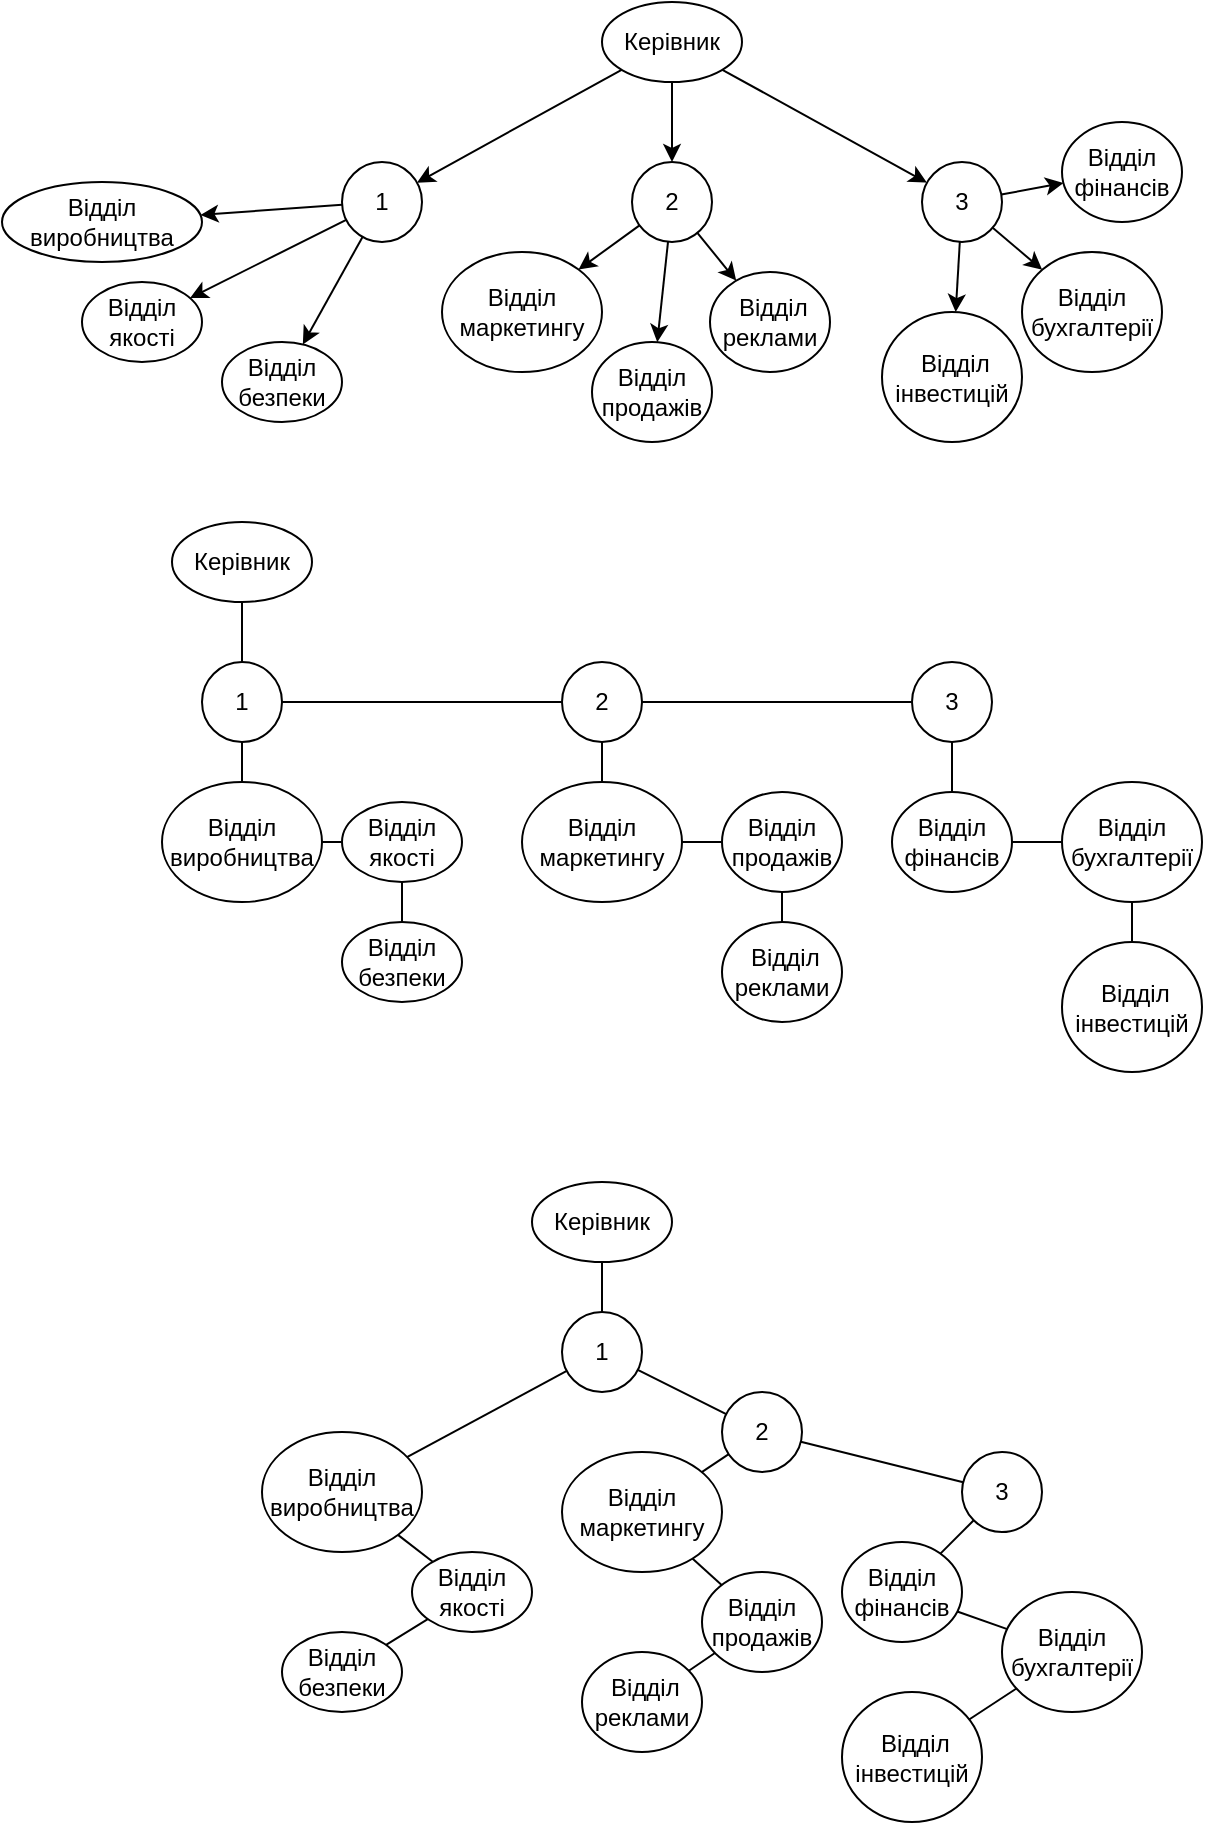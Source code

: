 <mxfile version="22.0.8" type="device">
  <diagram name="Страница — 1" id="-HxmSBmulutoMmKue4LQ">
    <mxGraphModel dx="1026" dy="568" grid="1" gridSize="10" guides="1" tooltips="1" connect="1" arrows="1" fold="1" page="1" pageScale="1" pageWidth="827" pageHeight="1169" math="0" shadow="0">
      <root>
        <mxCell id="0" />
        <mxCell id="1" parent="0" />
        <mxCell id="ODKjQ-sCagSUDkUFFcM--5" style="rounded=0;orthogonalLoop=1;jettySize=auto;html=1;" edge="1" parent="1" source="ODKjQ-sCagSUDkUFFcM--1" target="ODKjQ-sCagSUDkUFFcM--2">
          <mxGeometry relative="1" as="geometry" />
        </mxCell>
        <mxCell id="ODKjQ-sCagSUDkUFFcM--6" style="edgeStyle=orthogonalEdgeStyle;rounded=0;orthogonalLoop=1;jettySize=auto;html=1;" edge="1" parent="1" source="ODKjQ-sCagSUDkUFFcM--1" target="ODKjQ-sCagSUDkUFFcM--3">
          <mxGeometry relative="1" as="geometry" />
        </mxCell>
        <mxCell id="ODKjQ-sCagSUDkUFFcM--7" style="rounded=0;orthogonalLoop=1;jettySize=auto;html=1;" edge="1" parent="1" source="ODKjQ-sCagSUDkUFFcM--1" target="ODKjQ-sCagSUDkUFFcM--4">
          <mxGeometry relative="1" as="geometry" />
        </mxCell>
        <mxCell id="ODKjQ-sCagSUDkUFFcM--1" value="Керівник" style="ellipse;whiteSpace=wrap;html=1;" vertex="1" parent="1">
          <mxGeometry x="360" y="80" width="70" height="40" as="geometry" />
        </mxCell>
        <mxCell id="ODKjQ-sCagSUDkUFFcM--11" style="rounded=0;orthogonalLoop=1;jettySize=auto;html=1;" edge="1" parent="1" source="ODKjQ-sCagSUDkUFFcM--2" target="ODKjQ-sCagSUDkUFFcM--8">
          <mxGeometry relative="1" as="geometry" />
        </mxCell>
        <mxCell id="ODKjQ-sCagSUDkUFFcM--12" style="rounded=0;orthogonalLoop=1;jettySize=auto;html=1;" edge="1" parent="1" source="ODKjQ-sCagSUDkUFFcM--2" target="ODKjQ-sCagSUDkUFFcM--9">
          <mxGeometry relative="1" as="geometry" />
        </mxCell>
        <mxCell id="ODKjQ-sCagSUDkUFFcM--13" style="rounded=0;orthogonalLoop=1;jettySize=auto;html=1;" edge="1" parent="1" source="ODKjQ-sCagSUDkUFFcM--2" target="ODKjQ-sCagSUDkUFFcM--10">
          <mxGeometry relative="1" as="geometry" />
        </mxCell>
        <mxCell id="ODKjQ-sCagSUDkUFFcM--2" value="1" style="ellipse;whiteSpace=wrap;html=1;" vertex="1" parent="1">
          <mxGeometry x="230" y="160" width="40" height="40" as="geometry" />
        </mxCell>
        <mxCell id="ODKjQ-sCagSUDkUFFcM--17" style="rounded=0;orthogonalLoop=1;jettySize=auto;html=1;entryX=1;entryY=0;entryDx=0;entryDy=0;" edge="1" parent="1" source="ODKjQ-sCagSUDkUFFcM--3" target="ODKjQ-sCagSUDkUFFcM--14">
          <mxGeometry relative="1" as="geometry" />
        </mxCell>
        <mxCell id="ODKjQ-sCagSUDkUFFcM--18" style="rounded=0;orthogonalLoop=1;jettySize=auto;html=1;" edge="1" parent="1" source="ODKjQ-sCagSUDkUFFcM--3" target="ODKjQ-sCagSUDkUFFcM--15">
          <mxGeometry relative="1" as="geometry" />
        </mxCell>
        <mxCell id="ODKjQ-sCagSUDkUFFcM--19" style="rounded=0;orthogonalLoop=1;jettySize=auto;html=1;" edge="1" parent="1" source="ODKjQ-sCagSUDkUFFcM--3" target="ODKjQ-sCagSUDkUFFcM--16">
          <mxGeometry relative="1" as="geometry" />
        </mxCell>
        <mxCell id="ODKjQ-sCagSUDkUFFcM--3" value="2" style="ellipse;whiteSpace=wrap;html=1;" vertex="1" parent="1">
          <mxGeometry x="375" y="160" width="40" height="40" as="geometry" />
        </mxCell>
        <mxCell id="ODKjQ-sCagSUDkUFFcM--22" style="rounded=0;orthogonalLoop=1;jettySize=auto;html=1;" edge="1" parent="1" source="ODKjQ-sCagSUDkUFFcM--4" target="ODKjQ-sCagSUDkUFFcM--21">
          <mxGeometry relative="1" as="geometry" />
        </mxCell>
        <mxCell id="ODKjQ-sCagSUDkUFFcM--23" style="rounded=0;orthogonalLoop=1;jettySize=auto;html=1;" edge="1" parent="1" source="ODKjQ-sCagSUDkUFFcM--4" target="ODKjQ-sCagSUDkUFFcM--20">
          <mxGeometry relative="1" as="geometry" />
        </mxCell>
        <mxCell id="ODKjQ-sCagSUDkUFFcM--25" style="rounded=0;orthogonalLoop=1;jettySize=auto;html=1;" edge="1" parent="1" source="ODKjQ-sCagSUDkUFFcM--4" target="ODKjQ-sCagSUDkUFFcM--24">
          <mxGeometry relative="1" as="geometry" />
        </mxCell>
        <mxCell id="ODKjQ-sCagSUDkUFFcM--4" value="3" style="ellipse;whiteSpace=wrap;html=1;" vertex="1" parent="1">
          <mxGeometry x="520" y="160" width="40" height="40" as="geometry" />
        </mxCell>
        <mxCell id="ODKjQ-sCagSUDkUFFcM--8" value="Відділ виробництва" style="ellipse;whiteSpace=wrap;html=1;" vertex="1" parent="1">
          <mxGeometry x="60" y="170" width="100" height="40" as="geometry" />
        </mxCell>
        <mxCell id="ODKjQ-sCagSUDkUFFcM--9" value="Відділ якості" style="ellipse;whiteSpace=wrap;html=1;" vertex="1" parent="1">
          <mxGeometry x="100" y="220" width="60" height="40" as="geometry" />
        </mxCell>
        <mxCell id="ODKjQ-sCagSUDkUFFcM--10" value="Відділ безпеки" style="ellipse;whiteSpace=wrap;html=1;" vertex="1" parent="1">
          <mxGeometry x="170" y="250" width="60" height="40" as="geometry" />
        </mxCell>
        <mxCell id="ODKjQ-sCagSUDkUFFcM--14" value="Відділ маркетингу" style="ellipse;whiteSpace=wrap;html=1;" vertex="1" parent="1">
          <mxGeometry x="280" y="205" width="80" height="60" as="geometry" />
        </mxCell>
        <mxCell id="ODKjQ-sCagSUDkUFFcM--15" value="Відділ продажів" style="ellipse;whiteSpace=wrap;html=1;" vertex="1" parent="1">
          <mxGeometry x="355" y="250" width="60" height="50" as="geometry" />
        </mxCell>
        <mxCell id="ODKjQ-sCagSUDkUFFcM--16" value="&amp;nbsp;Відділ реклами" style="ellipse;whiteSpace=wrap;html=1;" vertex="1" parent="1">
          <mxGeometry x="414" y="215" width="60" height="50" as="geometry" />
        </mxCell>
        <mxCell id="ODKjQ-sCagSUDkUFFcM--20" value="Відділ фінансів" style="ellipse;whiteSpace=wrap;html=1;" vertex="1" parent="1">
          <mxGeometry x="590" y="140" width="60" height="50" as="geometry" />
        </mxCell>
        <mxCell id="ODKjQ-sCagSUDkUFFcM--21" value="Відділ бухгалтерії" style="ellipse;whiteSpace=wrap;html=1;" vertex="1" parent="1">
          <mxGeometry x="570" y="205" width="70" height="60" as="geometry" />
        </mxCell>
        <mxCell id="ODKjQ-sCagSUDkUFFcM--24" value="&amp;nbsp;Відділ інвестицій" style="ellipse;whiteSpace=wrap;html=1;" vertex="1" parent="1">
          <mxGeometry x="500" y="235" width="70" height="65" as="geometry" />
        </mxCell>
        <mxCell id="ODKjQ-sCagSUDkUFFcM--30" style="edgeStyle=orthogonalEdgeStyle;rounded=0;orthogonalLoop=1;jettySize=auto;html=1;endArrow=none;endFill=0;" edge="1" parent="1" source="ODKjQ-sCagSUDkUFFcM--26" target="ODKjQ-sCagSUDkUFFcM--27">
          <mxGeometry relative="1" as="geometry" />
        </mxCell>
        <mxCell id="ODKjQ-sCagSUDkUFFcM--26" value="Керівник" style="ellipse;whiteSpace=wrap;html=1;" vertex="1" parent="1">
          <mxGeometry x="145" y="340" width="70" height="40" as="geometry" />
        </mxCell>
        <mxCell id="ODKjQ-sCagSUDkUFFcM--31" style="edgeStyle=orthogonalEdgeStyle;rounded=0;orthogonalLoop=1;jettySize=auto;html=1;endArrow=none;endFill=0;" edge="1" parent="1" source="ODKjQ-sCagSUDkUFFcM--27" target="ODKjQ-sCagSUDkUFFcM--28">
          <mxGeometry relative="1" as="geometry" />
        </mxCell>
        <mxCell id="ODKjQ-sCagSUDkUFFcM--34" style="rounded=0;orthogonalLoop=1;jettySize=auto;html=1;endArrow=none;endFill=0;" edge="1" parent="1" source="ODKjQ-sCagSUDkUFFcM--27" target="ODKjQ-sCagSUDkUFFcM--33">
          <mxGeometry relative="1" as="geometry" />
        </mxCell>
        <mxCell id="ODKjQ-sCagSUDkUFFcM--38" style="edgeStyle=orthogonalEdgeStyle;rounded=0;orthogonalLoop=1;jettySize=auto;html=1;endArrow=none;endFill=0;" edge="1" parent="1" source="ODKjQ-sCagSUDkUFFcM--33" target="ODKjQ-sCagSUDkUFFcM--35">
          <mxGeometry relative="1" as="geometry">
            <Array as="points" />
          </mxGeometry>
        </mxCell>
        <mxCell id="ODKjQ-sCagSUDkUFFcM--27" value="1" style="ellipse;whiteSpace=wrap;html=1;" vertex="1" parent="1">
          <mxGeometry x="160" y="410" width="40" height="40" as="geometry" />
        </mxCell>
        <mxCell id="ODKjQ-sCagSUDkUFFcM--32" style="edgeStyle=orthogonalEdgeStyle;rounded=0;orthogonalLoop=1;jettySize=auto;html=1;endArrow=none;endFill=0;" edge="1" parent="1" source="ODKjQ-sCagSUDkUFFcM--28" target="ODKjQ-sCagSUDkUFFcM--29">
          <mxGeometry relative="1" as="geometry" />
        </mxCell>
        <mxCell id="ODKjQ-sCagSUDkUFFcM--41" value="" style="edgeStyle=orthogonalEdgeStyle;rounded=0;orthogonalLoop=1;jettySize=auto;html=1;endArrow=none;endFill=0;" edge="1" parent="1" source="ODKjQ-sCagSUDkUFFcM--28" target="ODKjQ-sCagSUDkUFFcM--40">
          <mxGeometry relative="1" as="geometry" />
        </mxCell>
        <mxCell id="ODKjQ-sCagSUDkUFFcM--28" value="2" style="ellipse;whiteSpace=wrap;html=1;" vertex="1" parent="1">
          <mxGeometry x="340" y="410" width="40" height="40" as="geometry" />
        </mxCell>
        <mxCell id="ODKjQ-sCagSUDkUFFcM--47" value="" style="edgeStyle=orthogonalEdgeStyle;rounded=0;orthogonalLoop=1;jettySize=auto;html=1;endArrow=none;endFill=0;" edge="1" parent="1" source="ODKjQ-sCagSUDkUFFcM--29" target="ODKjQ-sCagSUDkUFFcM--46">
          <mxGeometry relative="1" as="geometry" />
        </mxCell>
        <mxCell id="ODKjQ-sCagSUDkUFFcM--29" value="3" style="ellipse;whiteSpace=wrap;html=1;" vertex="1" parent="1">
          <mxGeometry x="515" y="410" width="40" height="40" as="geometry" />
        </mxCell>
        <mxCell id="ODKjQ-sCagSUDkUFFcM--33" value="Відділ виробництва" style="ellipse;whiteSpace=wrap;html=1;" vertex="1" parent="1">
          <mxGeometry x="140" y="470" width="80" height="60" as="geometry" />
        </mxCell>
        <mxCell id="ODKjQ-sCagSUDkUFFcM--39" value="" style="edgeStyle=orthogonalEdgeStyle;rounded=0;orthogonalLoop=1;jettySize=auto;html=1;endArrow=none;endFill=0;" edge="1" parent="1" source="ODKjQ-sCagSUDkUFFcM--35" target="ODKjQ-sCagSUDkUFFcM--37">
          <mxGeometry relative="1" as="geometry" />
        </mxCell>
        <mxCell id="ODKjQ-sCagSUDkUFFcM--35" value="Відділ якості" style="ellipse;whiteSpace=wrap;html=1;" vertex="1" parent="1">
          <mxGeometry x="230" y="480" width="60" height="40" as="geometry" />
        </mxCell>
        <mxCell id="ODKjQ-sCagSUDkUFFcM--37" value="Відділ безпеки" style="ellipse;whiteSpace=wrap;html=1;" vertex="1" parent="1">
          <mxGeometry x="230" y="540" width="60" height="40" as="geometry" />
        </mxCell>
        <mxCell id="ODKjQ-sCagSUDkUFFcM--43" value="" style="edgeStyle=orthogonalEdgeStyle;rounded=0;orthogonalLoop=1;jettySize=auto;html=1;endArrow=none;endFill=0;" edge="1" parent="1" source="ODKjQ-sCagSUDkUFFcM--40" target="ODKjQ-sCagSUDkUFFcM--42">
          <mxGeometry relative="1" as="geometry">
            <Array as="points">
              <mxPoint x="410" y="500" />
              <mxPoint x="410" y="500" />
            </Array>
          </mxGeometry>
        </mxCell>
        <mxCell id="ODKjQ-sCagSUDkUFFcM--40" value="Відділ маркетингу" style="ellipse;whiteSpace=wrap;html=1;" vertex="1" parent="1">
          <mxGeometry x="320" y="470" width="80" height="60" as="geometry" />
        </mxCell>
        <mxCell id="ODKjQ-sCagSUDkUFFcM--45" value="" style="edgeStyle=orthogonalEdgeStyle;rounded=0;orthogonalLoop=1;jettySize=auto;html=1;endArrow=none;endFill=0;" edge="1" parent="1" source="ODKjQ-sCagSUDkUFFcM--42" target="ODKjQ-sCagSUDkUFFcM--44">
          <mxGeometry relative="1" as="geometry" />
        </mxCell>
        <mxCell id="ODKjQ-sCagSUDkUFFcM--42" value="Відділ продажів" style="ellipse;whiteSpace=wrap;html=1;" vertex="1" parent="1">
          <mxGeometry x="420" y="475" width="60" height="50" as="geometry" />
        </mxCell>
        <mxCell id="ODKjQ-sCagSUDkUFFcM--44" value="&amp;nbsp;Відділ реклами" style="ellipse;whiteSpace=wrap;html=1;" vertex="1" parent="1">
          <mxGeometry x="420" y="540" width="60" height="50" as="geometry" />
        </mxCell>
        <mxCell id="ODKjQ-sCagSUDkUFFcM--50" value="" style="edgeStyle=orthogonalEdgeStyle;rounded=0;orthogonalLoop=1;jettySize=auto;html=1;endArrow=none;endFill=0;" edge="1" parent="1" source="ODKjQ-sCagSUDkUFFcM--46" target="ODKjQ-sCagSUDkUFFcM--48">
          <mxGeometry relative="1" as="geometry" />
        </mxCell>
        <mxCell id="ODKjQ-sCagSUDkUFFcM--46" value="Відділ фінансів" style="ellipse;whiteSpace=wrap;html=1;" vertex="1" parent="1">
          <mxGeometry x="505" y="475" width="60" height="50" as="geometry" />
        </mxCell>
        <mxCell id="ODKjQ-sCagSUDkUFFcM--52" value="" style="edgeStyle=orthogonalEdgeStyle;rounded=0;orthogonalLoop=1;jettySize=auto;html=1;endArrow=none;endFill=0;" edge="1" parent="1" source="ODKjQ-sCagSUDkUFFcM--48" target="ODKjQ-sCagSUDkUFFcM--51">
          <mxGeometry relative="1" as="geometry" />
        </mxCell>
        <mxCell id="ODKjQ-sCagSUDkUFFcM--48" value="Відділ бухгалтерії" style="ellipse;whiteSpace=wrap;html=1;" vertex="1" parent="1">
          <mxGeometry x="590" y="470" width="70" height="60" as="geometry" />
        </mxCell>
        <mxCell id="ODKjQ-sCagSUDkUFFcM--51" value="&amp;nbsp;Відділ інвестицій" style="ellipse;whiteSpace=wrap;html=1;" vertex="1" parent="1">
          <mxGeometry x="590" y="550" width="70" height="65" as="geometry" />
        </mxCell>
        <mxCell id="ODKjQ-sCagSUDkUFFcM--78" value="" style="rounded=0;orthogonalLoop=1;jettySize=auto;html=1;endArrow=none;endFill=0;" edge="1" parent="1" source="ODKjQ-sCagSUDkUFFcM--54" target="ODKjQ-sCagSUDkUFFcM--58">
          <mxGeometry relative="1" as="geometry" />
        </mxCell>
        <mxCell id="ODKjQ-sCagSUDkUFFcM--79" value="" style="rounded=0;orthogonalLoop=1;jettySize=auto;html=1;endArrow=none;endFill=0;" edge="1" parent="1" source="ODKjQ-sCagSUDkUFFcM--58" target="ODKjQ-sCagSUDkUFFcM--61">
          <mxGeometry relative="1" as="geometry" />
        </mxCell>
        <mxCell id="ODKjQ-sCagSUDkUFFcM--54" value="Керівник" style="ellipse;whiteSpace=wrap;html=1;endArrow=none;rounded=0;endFill=0;" vertex="1" parent="1">
          <mxGeometry x="325" y="670" width="70" height="40" as="geometry" />
        </mxCell>
        <mxCell id="ODKjQ-sCagSUDkUFFcM--81" value="" style="rounded=0;orthogonalLoop=1;jettySize=auto;html=1;endArrow=none;endFill=0;" edge="1" parent="1" source="ODKjQ-sCagSUDkUFFcM--58" target="ODKjQ-sCagSUDkUFFcM--64">
          <mxGeometry relative="1" as="geometry" />
        </mxCell>
        <mxCell id="ODKjQ-sCagSUDkUFFcM--58" value="1" style="ellipse;whiteSpace=wrap;html=1;endArrow=none;rounded=0;endFill=0;" vertex="1" parent="1">
          <mxGeometry x="340" y="735" width="40" height="40" as="geometry" />
        </mxCell>
        <mxCell id="ODKjQ-sCagSUDkUFFcM--80" value="" style="rounded=0;orthogonalLoop=1;jettySize=auto;html=1;endArrow=none;endFill=0;" edge="1" parent="1" source="ODKjQ-sCagSUDkUFFcM--61" target="ODKjQ-sCagSUDkUFFcM--63">
          <mxGeometry relative="1" as="geometry" />
        </mxCell>
        <mxCell id="ODKjQ-sCagSUDkUFFcM--84" value="" style="rounded=0;orthogonalLoop=1;jettySize=auto;html=1;endArrow=none;endFill=0;" edge="1" parent="1" source="ODKjQ-sCagSUDkUFFcM--61" target="ODKjQ-sCagSUDkUFFcM--69">
          <mxGeometry relative="1" as="geometry" />
        </mxCell>
        <mxCell id="ODKjQ-sCagSUDkUFFcM--61" value="2" style="ellipse;whiteSpace=wrap;html=1;endArrow=none;rounded=0;endFill=0;" vertex="1" parent="1">
          <mxGeometry x="420" y="775" width="40" height="40" as="geometry" />
        </mxCell>
        <mxCell id="ODKjQ-sCagSUDkUFFcM--85" value="" style="rounded=0;orthogonalLoop=1;jettySize=auto;html=1;endArrow=none;endFill=0;" edge="1" parent="1" source="ODKjQ-sCagSUDkUFFcM--63" target="ODKjQ-sCagSUDkUFFcM--74">
          <mxGeometry relative="1" as="geometry" />
        </mxCell>
        <mxCell id="ODKjQ-sCagSUDkUFFcM--63" value="3" style="ellipse;whiteSpace=wrap;html=1;endArrow=none;rounded=0;endFill=0;" vertex="1" parent="1">
          <mxGeometry x="540" y="805" width="40" height="40" as="geometry" />
        </mxCell>
        <mxCell id="ODKjQ-sCagSUDkUFFcM--83" value="" style="rounded=0;orthogonalLoop=1;jettySize=auto;html=1;endArrow=none;endFill=0;" edge="1" parent="1" source="ODKjQ-sCagSUDkUFFcM--64" target="ODKjQ-sCagSUDkUFFcM--66">
          <mxGeometry relative="1" as="geometry" />
        </mxCell>
        <mxCell id="ODKjQ-sCagSUDkUFFcM--64" value="Відділ виробництва" style="ellipse;whiteSpace=wrap;html=1;" vertex="1" parent="1">
          <mxGeometry x="190" y="795" width="80" height="60" as="geometry" />
        </mxCell>
        <mxCell id="ODKjQ-sCagSUDkUFFcM--65" value="" style="rounded=0;orthogonalLoop=1;jettySize=auto;html=1;endArrow=none;endFill=0;" edge="1" source="ODKjQ-sCagSUDkUFFcM--66" target="ODKjQ-sCagSUDkUFFcM--67" parent="1">
          <mxGeometry relative="1" as="geometry" />
        </mxCell>
        <mxCell id="ODKjQ-sCagSUDkUFFcM--66" value="Відділ якості" style="ellipse;whiteSpace=wrap;html=1;endArrow=none;rounded=0;endFill=0;" vertex="1" parent="1">
          <mxGeometry x="265" y="855" width="60" height="40" as="geometry" />
        </mxCell>
        <mxCell id="ODKjQ-sCagSUDkUFFcM--67" value="Відділ безпеки" style="ellipse;whiteSpace=wrap;html=1;endArrow=none;rounded=0;endFill=0;" vertex="1" parent="1">
          <mxGeometry x="200" y="895" width="60" height="40" as="geometry" />
        </mxCell>
        <mxCell id="ODKjQ-sCagSUDkUFFcM--68" value="" style="rounded=0;orthogonalLoop=1;jettySize=auto;html=1;endArrow=none;endFill=0;" edge="1" source="ODKjQ-sCagSUDkUFFcM--69" target="ODKjQ-sCagSUDkUFFcM--71" parent="1">
          <mxGeometry relative="1" as="geometry" />
        </mxCell>
        <mxCell id="ODKjQ-sCagSUDkUFFcM--69" value="Відділ маркетингу" style="ellipse;whiteSpace=wrap;html=1;endArrow=none;rounded=0;endFill=0;" vertex="1" parent="1">
          <mxGeometry x="340" y="805" width="80" height="60" as="geometry" />
        </mxCell>
        <mxCell id="ODKjQ-sCagSUDkUFFcM--70" value="" style="rounded=0;orthogonalLoop=1;jettySize=auto;html=1;endArrow=none;endFill=0;" edge="1" source="ODKjQ-sCagSUDkUFFcM--71" target="ODKjQ-sCagSUDkUFFcM--72" parent="1">
          <mxGeometry relative="1" as="geometry" />
        </mxCell>
        <mxCell id="ODKjQ-sCagSUDkUFFcM--71" value="Відділ продажів" style="ellipse;whiteSpace=wrap;html=1;endArrow=none;rounded=0;endFill=0;" vertex="1" parent="1">
          <mxGeometry x="410" y="865" width="60" height="50" as="geometry" />
        </mxCell>
        <mxCell id="ODKjQ-sCagSUDkUFFcM--72" value=" Відділ реклами" style="ellipse;whiteSpace=wrap;html=1;endArrow=none;rounded=0;endFill=0;" vertex="1" parent="1">
          <mxGeometry x="350" y="905" width="60" height="50" as="geometry" />
        </mxCell>
        <mxCell id="ODKjQ-sCagSUDkUFFcM--73" value="" style="rounded=0;orthogonalLoop=1;jettySize=auto;html=1;endArrow=none;endFill=0;" edge="1" source="ODKjQ-sCagSUDkUFFcM--74" target="ODKjQ-sCagSUDkUFFcM--76" parent="1">
          <mxGeometry relative="1" as="geometry" />
        </mxCell>
        <mxCell id="ODKjQ-sCagSUDkUFFcM--74" value="Відділ фінансів" style="ellipse;whiteSpace=wrap;html=1;endArrow=none;rounded=0;endFill=0;" vertex="1" parent="1">
          <mxGeometry x="480" y="850" width="60" height="50" as="geometry" />
        </mxCell>
        <mxCell id="ODKjQ-sCagSUDkUFFcM--75" value="" style="rounded=0;orthogonalLoop=1;jettySize=auto;html=1;endArrow=none;endFill=0;" edge="1" source="ODKjQ-sCagSUDkUFFcM--76" target="ODKjQ-sCagSUDkUFFcM--77" parent="1">
          <mxGeometry relative="1" as="geometry" />
        </mxCell>
        <mxCell id="ODKjQ-sCagSUDkUFFcM--76" value="Відділ бухгалтерії" style="ellipse;whiteSpace=wrap;html=1;endArrow=none;rounded=0;endFill=0;" vertex="1" parent="1">
          <mxGeometry x="560" y="875" width="70" height="60" as="geometry" />
        </mxCell>
        <mxCell id="ODKjQ-sCagSUDkUFFcM--77" value=" Відділ інвестицій" style="ellipse;whiteSpace=wrap;html=1;endArrow=none;rounded=0;endFill=0;" vertex="1" parent="1">
          <mxGeometry x="480" y="925" width="70" height="65" as="geometry" />
        </mxCell>
      </root>
    </mxGraphModel>
  </diagram>
</mxfile>
